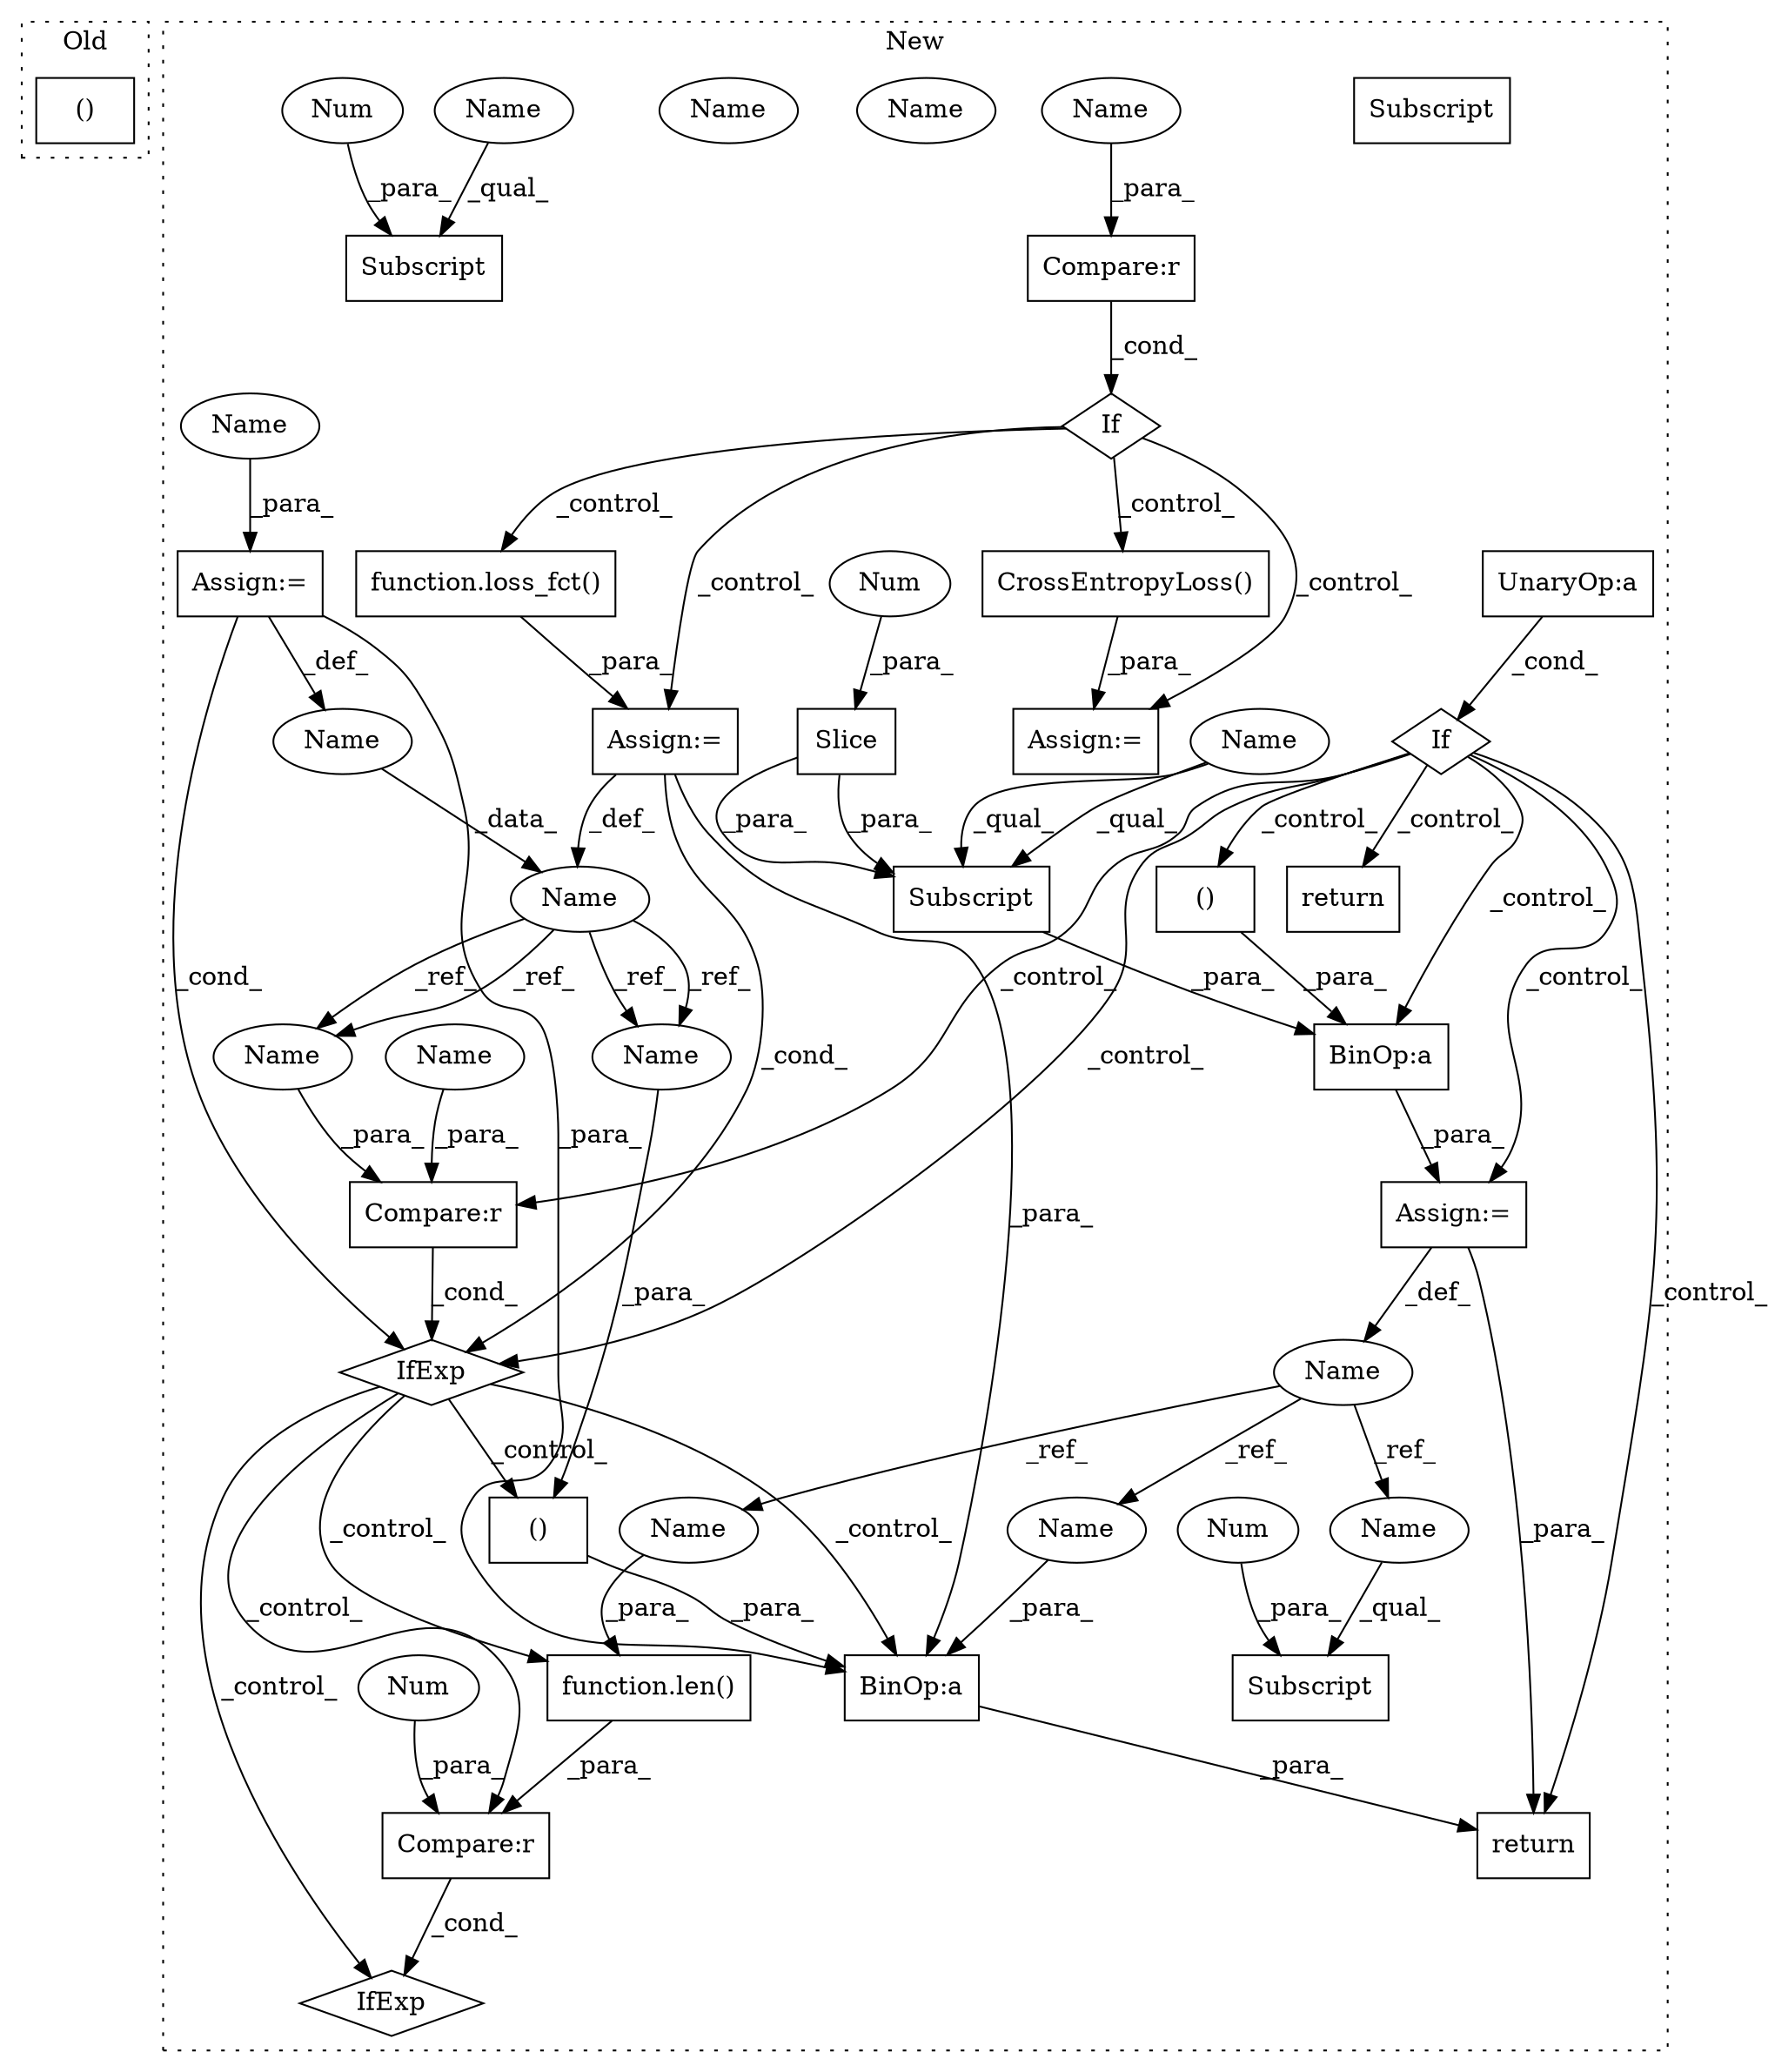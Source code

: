 digraph G {
subgraph cluster0 {
1 [label="()" a="54" s="20732" l="3" shape="box"];
label = "Old";
style="dotted";
}
subgraph cluster1 {
2 [label="IfExp" a="51" s="30041,30061" l="4,6" shape="diamond"];
3 [label="Compare:r" a="40" s="30045" l="16" shape="box"];
4 [label="Num" a="76" s="30060" l="1" shape="ellipse"];
5 [label="function.len()" a="75" s="30045,30055" l="4,1" shape="box"];
6 [label="Assign:=" a="68" s="29922" l="3" shape="box"];
7 [label="If" a="96" s="29884" l="3" shape="diamond"];
8 [label="()" a="54" s="29975" l="0" shape="box"];
9 [label="UnaryOp:a" a="61" s="29887" l="15" shape="box"];
10 [label="BinOp:a" a="82" s="29935" l="3" shape="box"];
11 [label="()" a="54" s="29932" l="0" shape="box"];
12 [label="BinOp:a" a="82" s="29978" l="3" shape="box"];
13 [label="Subscript" a="63" s="30032,0" l="9,0" shape="box"];
14 [label="Num" a="76" s="30039" l="1" shape="ellipse"];
15 [label="Subscript" a="63" s="29938,0" l="11,0" shape="box"];
16 [label="Compare:r" a="40" s="29992" l="16" shape="box"];
17 [label="IfExp" a="51" s="29988,30008" l="4,6" shape="diamond"];
18 [label="Slice" a="80" s="29946" l="2" shape="box"];
19 [label="Num" a="76" s="29946" l="1" shape="ellipse"];
20 [label="Name" a="87" s="29916" l="6" shape="ellipse"];
21 [label="Subscript" a="63" s="29590,0" l="10,0" shape="box"];
22 [label="Num" a="76" s="29598" l="1" shape="ellipse"];
23 [label="Name" a="87" s="29768" l="4" shape="ellipse"];
24 [label="Compare:r" a="40" s="29684" l="18" shape="box"];
25 [label="return" a="93" s="30084" l="7" shape="box"];
26 [label="If" a="96" s="29681" l="3" shape="diamond"];
27 [label="function.loss_fct()" a="75" s="29775,29874" l="9,1" shape="box"];
28 [label="CrossEntropyLoss()" a="75" s="29727" l="28" shape="box"];
29 [label="Name" a="87" s="29661" l="4" shape="ellipse"];
30 [label="Assign:=" a="68" s="29665" l="3" shape="box"];
31 [label="Assign:=" a="68" s="29724" l="3" shape="box"];
32 [label="Assign:=" a="68" s="29772" l="3" shape="box"];
33 [label="return" a="93" s="29962" l="7" shape="box"];
34 [label="Name" a="87" s="29971" l="4" shape="ellipse"];
35 [label="Name" a="87" s="29992" l="4" shape="ellipse"];
36 [label="Name" a="87" s="30049" l="6" shape="ellipse"];
37 [label="Name" a="87" s="30032" l="6" shape="ellipse"];
38 [label="Name" a="87" s="29981" l="6" shape="ellipse"];
39 [label="Name" a="87" s="30004" l="4" shape="ellipse"];
40 [label="Name" a="87" s="29698" l="4" shape="ellipse"];
41 [label="Name" a="87" s="29668" l="4" shape="ellipse"];
42 [label="Name" a="87" s="29971" l="4" shape="ellipse"];
43 [label="Name" a="87" s="29992" l="4" shape="ellipse"];
44 [label="Subscript" a="63" s="29938,0" l="11,0" shape="box"];
45 [label="Name" a="87" s="29590" l="7" shape="ellipse"];
46 [label="Name" a="87" s="29938" l="7" shape="ellipse"];
label = "New";
style="dotted";
}
3 -> 2 [label="_cond_"];
4 -> 3 [label="_para_"];
5 -> 3 [label="_para_"];
6 -> 20 [label="_def_"];
6 -> 33 [label="_para_"];
7 -> 6 [label="_control_"];
7 -> 33 [label="_control_"];
7 -> 11 [label="_control_"];
7 -> 25 [label="_control_"];
7 -> 17 [label="_control_"];
7 -> 10 [label="_control_"];
7 -> 16 [label="_control_"];
8 -> 12 [label="_para_"];
9 -> 7 [label="_cond_"];
10 -> 6 [label="_para_"];
11 -> 10 [label="_para_"];
12 -> 33 [label="_para_"];
14 -> 13 [label="_para_"];
16 -> 17 [label="_cond_"];
17 -> 2 [label="_control_"];
17 -> 12 [label="_control_"];
17 -> 8 [label="_control_"];
17 -> 3 [label="_control_"];
17 -> 5 [label="_control_"];
18 -> 44 [label="_para_"];
18 -> 44 [label="_para_"];
19 -> 18 [label="_para_"];
20 -> 37 [label="_ref_"];
20 -> 36 [label="_ref_"];
20 -> 38 [label="_ref_"];
22 -> 21 [label="_para_"];
23 -> 43 [label="_ref_"];
23 -> 43 [label="_ref_"];
23 -> 42 [label="_ref_"];
23 -> 42 [label="_ref_"];
24 -> 26 [label="_cond_"];
26 -> 32 [label="_control_"];
26 -> 27 [label="_control_"];
26 -> 28 [label="_control_"];
26 -> 31 [label="_control_"];
27 -> 32 [label="_para_"];
28 -> 31 [label="_para_"];
29 -> 23 [label="_data_"];
30 -> 17 [label="_cond_"];
30 -> 29 [label="_def_"];
30 -> 12 [label="_para_"];
32 -> 12 [label="_para_"];
32 -> 17 [label="_cond_"];
32 -> 23 [label="_def_"];
36 -> 5 [label="_para_"];
37 -> 13 [label="_qual_"];
38 -> 12 [label="_para_"];
39 -> 16 [label="_para_"];
40 -> 24 [label="_para_"];
41 -> 30 [label="_para_"];
42 -> 8 [label="_para_"];
43 -> 16 [label="_para_"];
44 -> 10 [label="_para_"];
45 -> 21 [label="_qual_"];
46 -> 44 [label="_qual_"];
46 -> 44 [label="_qual_"];
}
